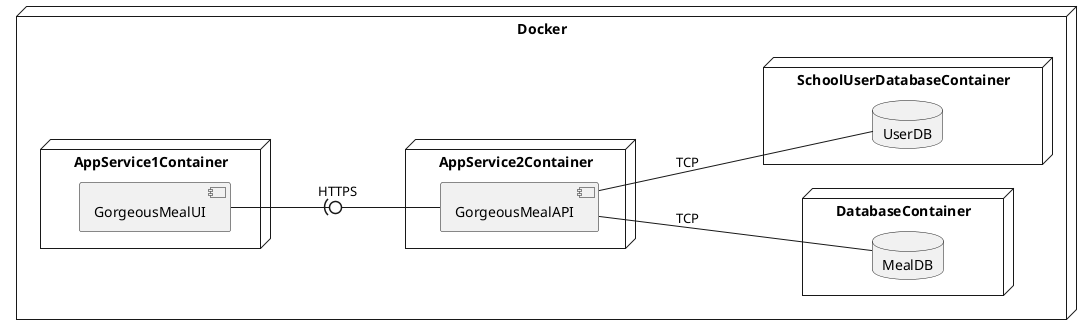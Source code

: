 @startuml DeploymentDiagram
left to right direction

node Docker{
    node AppService1Container {
        component GorgeousMealUI
    }

    node AppService2Container {
        component GorgeousMealAPI
    }

    node DatabaseContainer {
        database MealDB
    }

    node SchoolUserDatabaseContainer {
        database UserDB
    }
}

GorgeousMealUI -(0- GorgeousMealAPI : HTTPS
GorgeousMealAPI -- UserDB : TCP
GorgeousMealAPI -- MealDB : TCP

@enduml